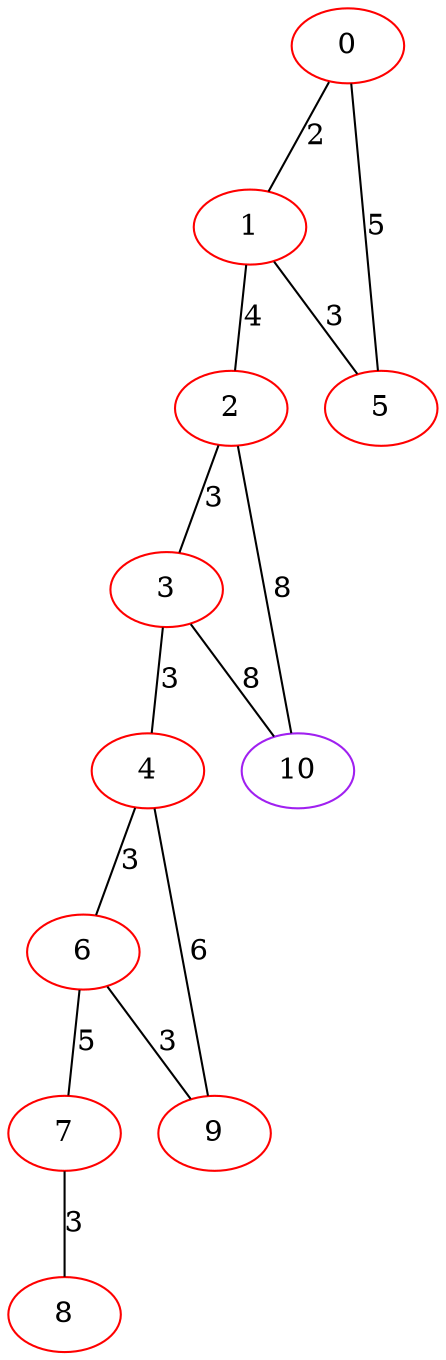 graph "" {
0 [color=red, weight=1];
1 [color=red, weight=1];
2 [color=red, weight=1];
3 [color=red, weight=1];
4 [color=red, weight=1];
5 [color=red, weight=1];
6 [color=red, weight=1];
7 [color=red, weight=1];
8 [color=red, weight=1];
9 [color=red, weight=1];
10 [color=purple, weight=4];
0 -- 1  [key=0, label=2];
0 -- 5  [key=0, label=5];
1 -- 2  [key=0, label=4];
1 -- 5  [key=0, label=3];
2 -- 10  [key=0, label=8];
2 -- 3  [key=0, label=3];
3 -- 4  [key=0, label=3];
3 -- 10  [key=0, label=8];
4 -- 9  [key=0, label=6];
4 -- 6  [key=0, label=3];
6 -- 9  [key=0, label=3];
6 -- 7  [key=0, label=5];
7 -- 8  [key=0, label=3];
}
